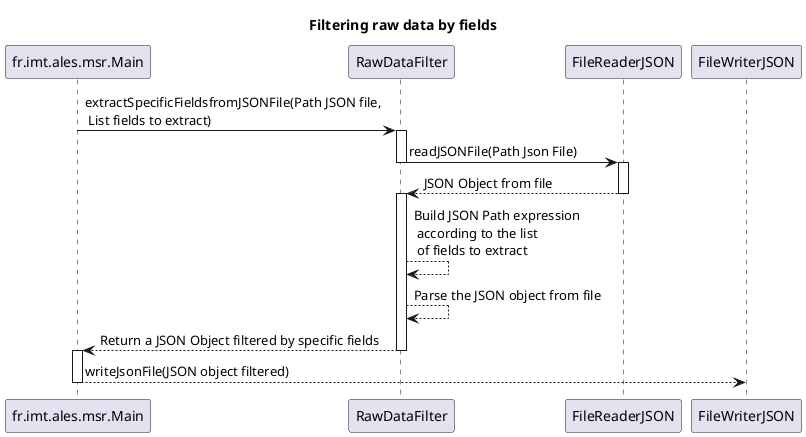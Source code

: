 @startuml
title Filtering raw data by fields

participant fr.imt.ales.msr.Main
participant RawDataFilter
participant FileReaderJSON
participant FileWriterJSON

fr.imt.ales.msr.Main -> RawDataFilter : extractSpecificFieldsfromJSONFile(Path JSON file, \n List fields to extract)
activate RawDataFilter
RawDataFilter -> FileReaderJSON : readJSONFile(Path Json File)
deactivate RawDataFilter
activate FileReaderJSON
FileReaderJSON --> RawDataFilter : JSON Object from file
deactivate FileReaderJSON
activate RawDataFilter
RawDataFilter --> RawDataFilter :  Build JSON Path expression \n according to the list \n of fields to extract
RawDataFilter --> RawDataFilter : Parse the JSON object from file
RawDataFilter --> fr.imt.ales.msr.Main : Return a JSON Object filtered by specific fields
deactivate RawDataFilter
activate fr.imt.ales.msr.Main
fr.imt.ales.msr.Main --> FileWriterJSON : writeJsonFile(JSON object filtered)
deactivate fr.imt.ales.msr.Main

@enduml